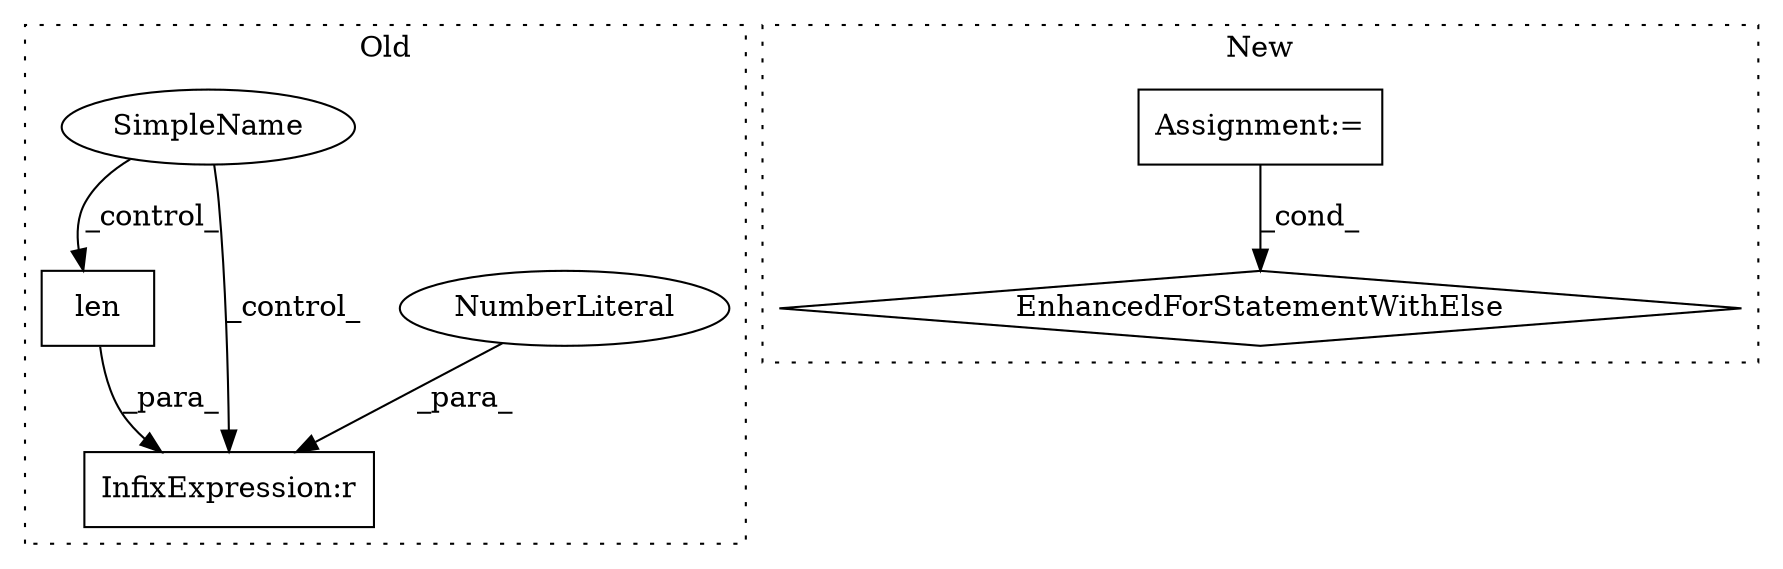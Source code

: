 digraph G {
subgraph cluster0 {
1 [label="len" a="32" s="1709,1740" l="4,1" shape="box"];
4 [label="InfixExpression:r" a="27" s="1741" l="4" shape="box"];
5 [label="NumberLiteral" a="34" s="1745" l="1" shape="ellipse"];
6 [label="SimpleName" a="42" s="" l="" shape="ellipse"];
label = "Old";
style="dotted";
}
subgraph cluster1 {
2 [label="EnhancedForStatementWithElse" a="115" s="1495,1565" l="53,245" shape="diamond"];
3 [label="Assignment:=" a="7" s="1495,1565" l="53,245" shape="box"];
label = "New";
style="dotted";
}
1 -> 4 [label="_para_"];
3 -> 2 [label="_cond_"];
5 -> 4 [label="_para_"];
6 -> 4 [label="_control_"];
6 -> 1 [label="_control_"];
}